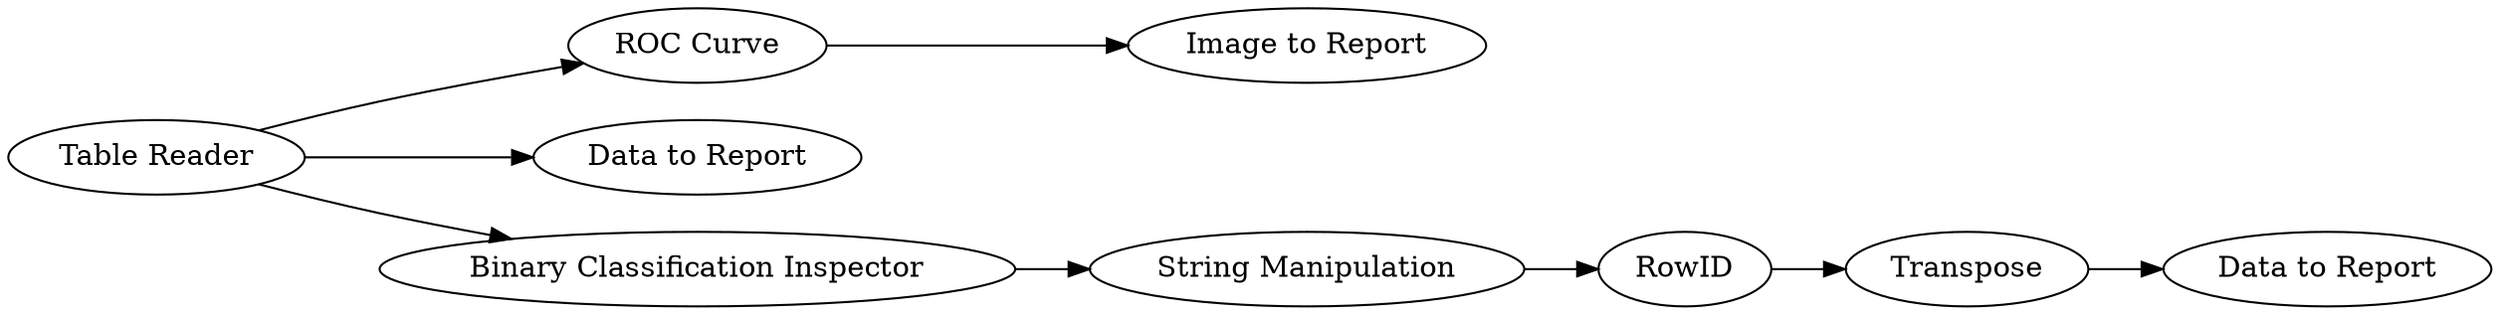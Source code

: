 digraph {
	"-1635156031991382117_345" [label=Transpose]
	"-1635156031991382117_261" [label="ROC Curve"]
	"-1635156031991382117_271" [label="Image to Report"]
	"-1635156031991382117_272" [label="Data to Report"]
	"-1635156031991382117_343" [label="Data to Report"]
	"-1635156031991382117_346" [label=RowID]
	"-1635156031991382117_270" [label="Binary Classification Inspector"]
	"-1635156031991382117_1" [label="Table Reader"]
	"-1635156031991382117_279" [label="String Manipulation"]
	"-1635156031991382117_270" -> "-1635156031991382117_279"
	"-1635156031991382117_1" -> "-1635156031991382117_343"
	"-1635156031991382117_1" -> "-1635156031991382117_270"
	"-1635156031991382117_261" -> "-1635156031991382117_271"
	"-1635156031991382117_345" -> "-1635156031991382117_272"
	"-1635156031991382117_279" -> "-1635156031991382117_346"
	"-1635156031991382117_346" -> "-1635156031991382117_345"
	"-1635156031991382117_1" -> "-1635156031991382117_261"
	rankdir=LR
}
